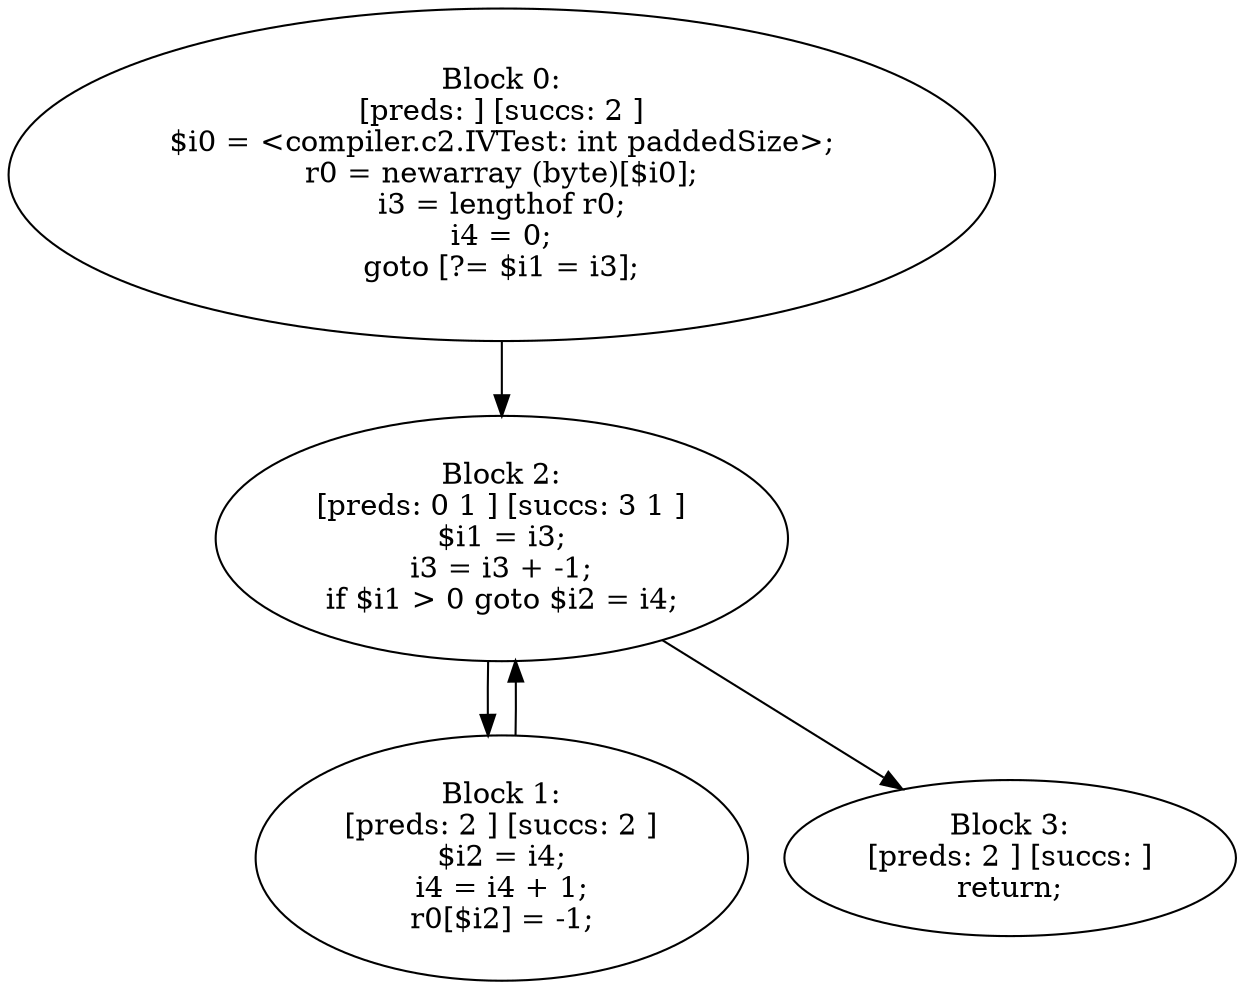 digraph "unitGraph" {
    "Block 0:
[preds: ] [succs: 2 ]
$i0 = <compiler.c2.IVTest: int paddedSize>;
r0 = newarray (byte)[$i0];
i3 = lengthof r0;
i4 = 0;
goto [?= $i1 = i3];
"
    "Block 1:
[preds: 2 ] [succs: 2 ]
$i2 = i4;
i4 = i4 + 1;
r0[$i2] = -1;
"
    "Block 2:
[preds: 0 1 ] [succs: 3 1 ]
$i1 = i3;
i3 = i3 + -1;
if $i1 > 0 goto $i2 = i4;
"
    "Block 3:
[preds: 2 ] [succs: ]
return;
"
    "Block 0:
[preds: ] [succs: 2 ]
$i0 = <compiler.c2.IVTest: int paddedSize>;
r0 = newarray (byte)[$i0];
i3 = lengthof r0;
i4 = 0;
goto [?= $i1 = i3];
"->"Block 2:
[preds: 0 1 ] [succs: 3 1 ]
$i1 = i3;
i3 = i3 + -1;
if $i1 > 0 goto $i2 = i4;
";
    "Block 1:
[preds: 2 ] [succs: 2 ]
$i2 = i4;
i4 = i4 + 1;
r0[$i2] = -1;
"->"Block 2:
[preds: 0 1 ] [succs: 3 1 ]
$i1 = i3;
i3 = i3 + -1;
if $i1 > 0 goto $i2 = i4;
";
    "Block 2:
[preds: 0 1 ] [succs: 3 1 ]
$i1 = i3;
i3 = i3 + -1;
if $i1 > 0 goto $i2 = i4;
"->"Block 3:
[preds: 2 ] [succs: ]
return;
";
    "Block 2:
[preds: 0 1 ] [succs: 3 1 ]
$i1 = i3;
i3 = i3 + -1;
if $i1 > 0 goto $i2 = i4;
"->"Block 1:
[preds: 2 ] [succs: 2 ]
$i2 = i4;
i4 = i4 + 1;
r0[$i2] = -1;
";
}

